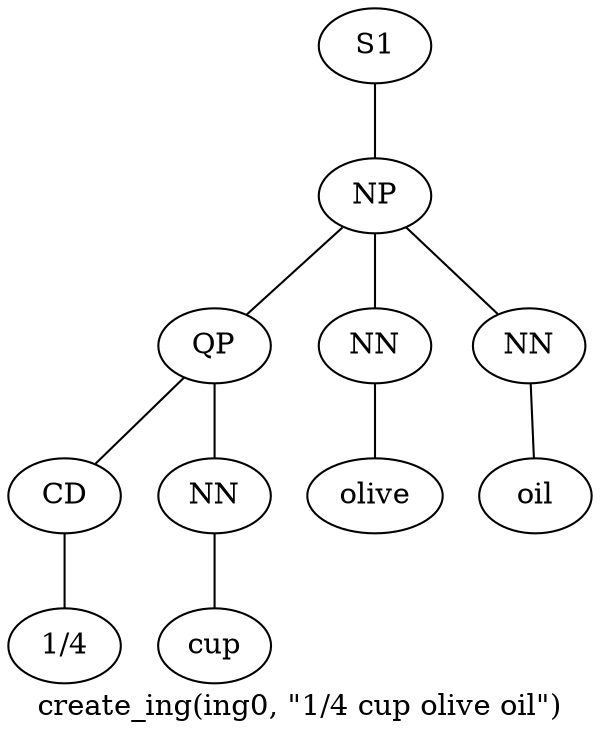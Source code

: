 graph SyntaxGraph {
	label = "create_ing(ing0, \"1/4 cup olive oil\")";
	Node0 [label="S1"];
	Node1 [label="NP"];
	Node2 [label="QP"];
	Node3 [label="CD"];
	Node4 [label="1/4"];
	Node5 [label="NN"];
	Node6 [label="cup"];
	Node7 [label="NN"];
	Node8 [label="olive"];
	Node9 [label="NN"];
	Node10 [label="oil"];

	Node0 -- Node1;
	Node1 -- Node2;
	Node1 -- Node7;
	Node1 -- Node9;
	Node2 -- Node3;
	Node2 -- Node5;
	Node3 -- Node4;
	Node5 -- Node6;
	Node7 -- Node8;
	Node9 -- Node10;
}